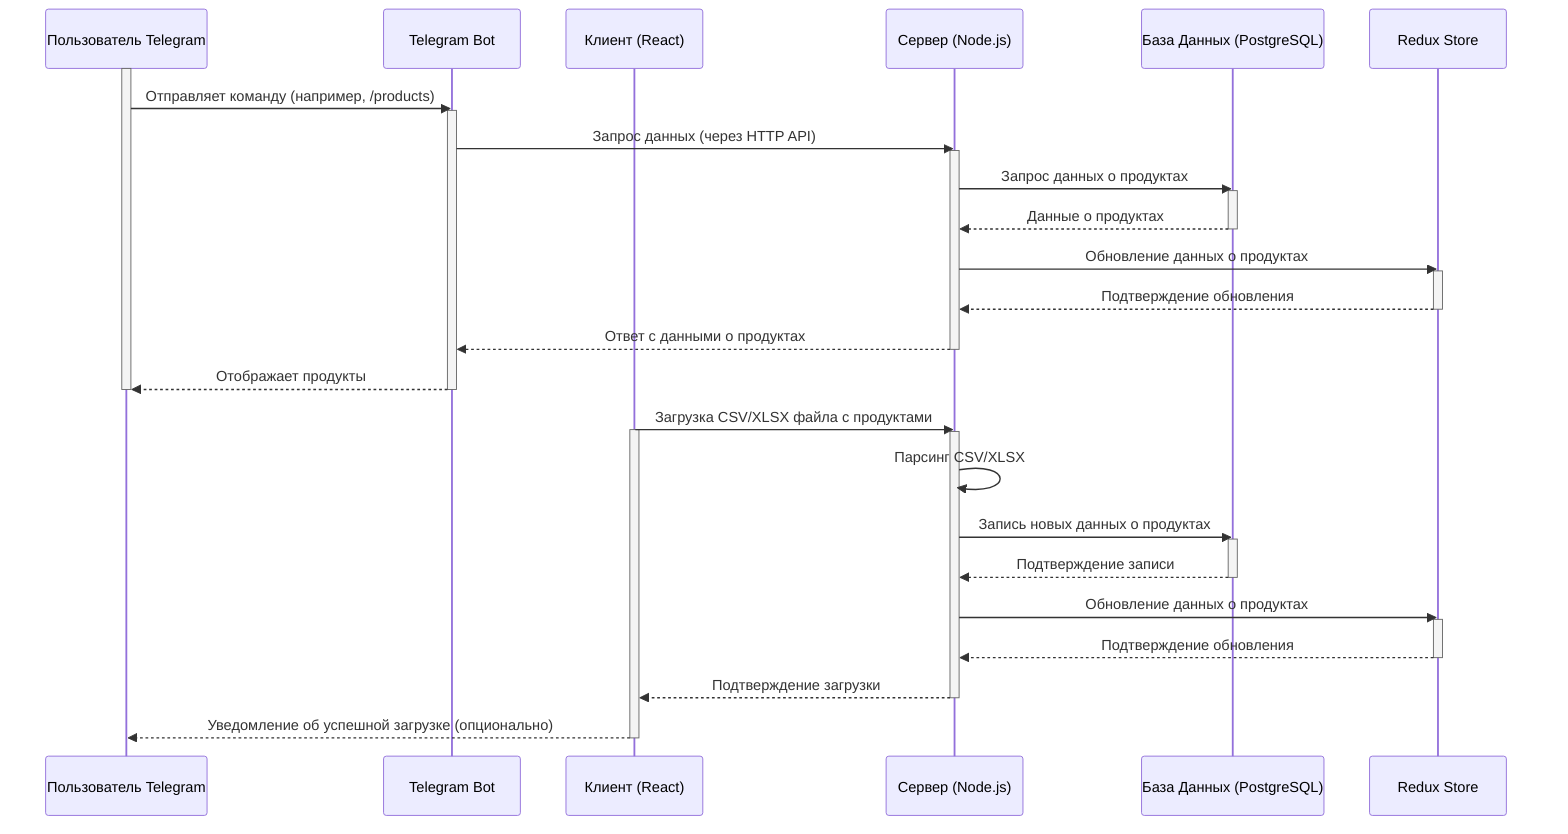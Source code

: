 sequenceDiagram
    participant Пользователь Telegram
    participant Telegram Bot
    participant Клиент (React)
    participant Сервер (Node.js)
    participant База Данных (PostgreSQL)
    participant Redux Store

    %% Загрузка данных о продуктах (из БД -> Redux)
    activate Пользователь Telegram
    Пользователь Telegram->>Telegram Bot: Отправляет команду (например, /products)
    activate Telegram Bot
    Telegram Bot->>Сервер (Node.js): Запрос данных (через HTTP API)
    activate Сервер (Node.js)
    Сервер (Node.js)->>База Данных (PostgreSQL): Запрос данных о продуктах
    activate База Данных (PostgreSQL)
    База Данных (PostgreSQL)-->>Сервер (Node.js): Данные о продуктах
    deactivate База Данных (PostgreSQL)
    Сервер (Node.js)->>Redux Store: Обновление данных о продуктах
    activate Redux Store
    Redux Store-->>Сервер (Node.js): Подтверждение обновления
    deactivate Redux Store
    Сервер (Node.js)-->>Telegram Bot: Ответ с данными о продуктах
    deactivate Сервер (Node.js)
    Telegram Bot-->>Пользователь Telegram: Отображает продукты
    deactivate Telegram Bot
    deactivate Пользователь Telegram

    %% Загрузка новых продуктов (CSV/XLSX)
    Клиент (React)->>Сервер (Node.js): Загрузка CSV/XLSX файла с продуктами
    activate Клиент (React)
    activate Сервер (Node.js)
    Сервер (Node.js)->>Сервер (Node.js): Парсинг CSV/XLSX
    Сервер (Node.js)->>База Данных (PostgreSQL): Запись новых данных о продуктах
    activate База Данных (PostgreSQL)
    База Данных (PostgreSQL)-->>Сервер (Node.js): Подтверждение записи
    deactivate База Данных (PostgreSQL)
    Сервер (Node.js)->>Redux Store: Обновление данных о продуктах
    activate Redux Store
    Redux Store-->>Сервер (Node.js): Подтверждение обновления
    deactivate Redux Store
    Сервер (Node.js)-->>Клиент (React): Подтверждение загрузки
    deactivate Сервер (Node.js)
    Клиент (React) -->> Пользователь Telegram: Уведомление об успешной загрузке (опционально)
    deactivate Клиент (React)